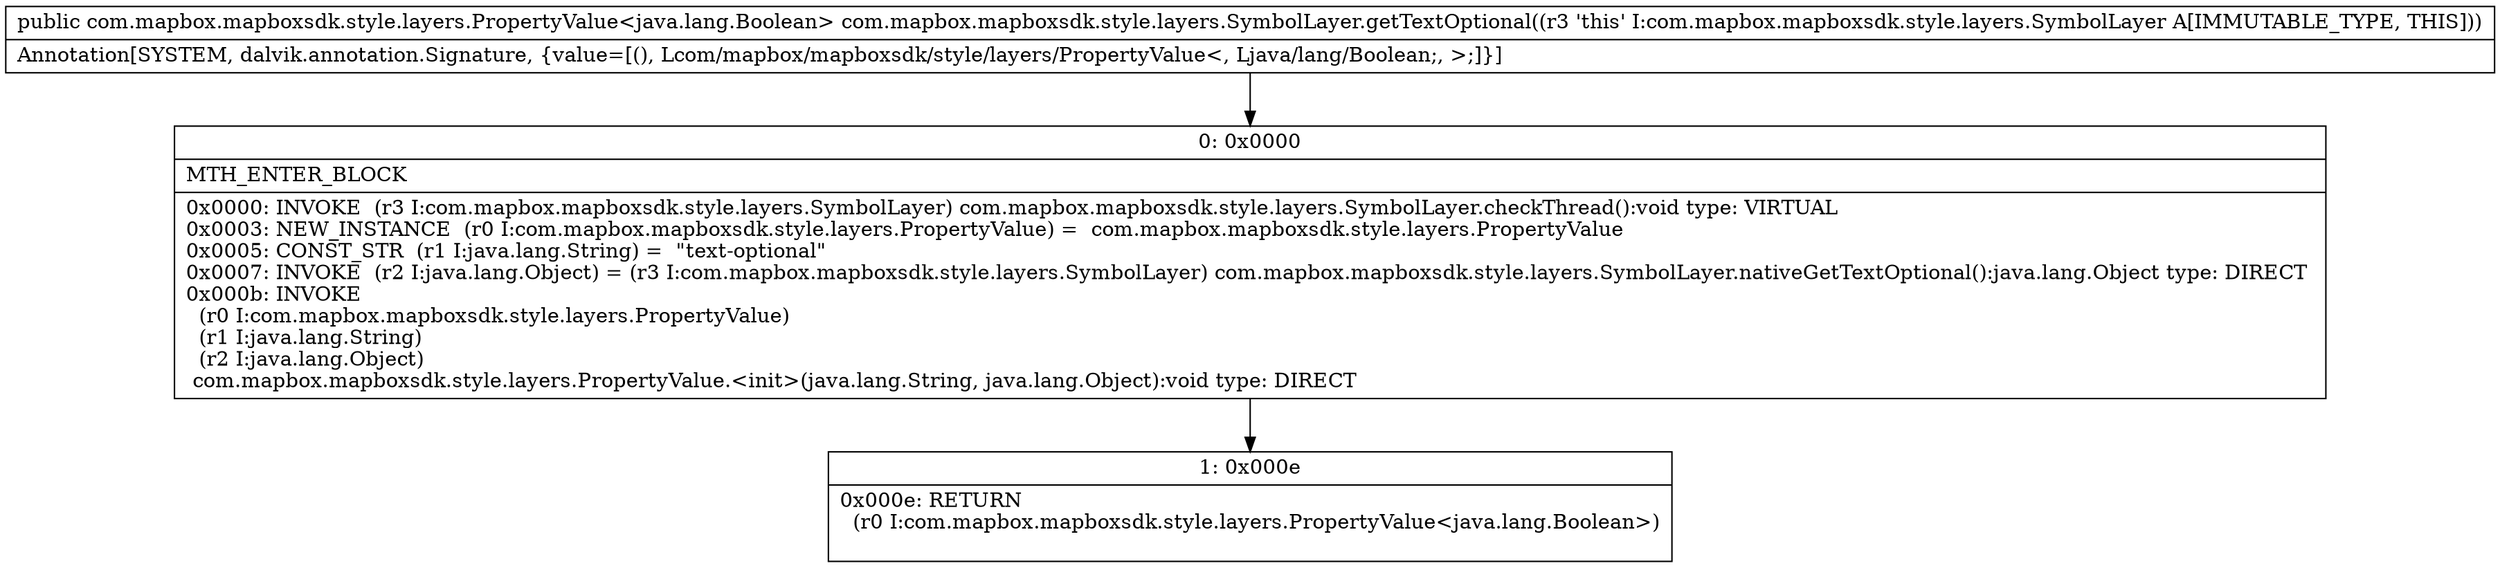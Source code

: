 digraph "CFG forcom.mapbox.mapboxsdk.style.layers.SymbolLayer.getTextOptional()Lcom\/mapbox\/mapboxsdk\/style\/layers\/PropertyValue;" {
Node_0 [shape=record,label="{0\:\ 0x0000|MTH_ENTER_BLOCK\l|0x0000: INVOKE  (r3 I:com.mapbox.mapboxsdk.style.layers.SymbolLayer) com.mapbox.mapboxsdk.style.layers.SymbolLayer.checkThread():void type: VIRTUAL \l0x0003: NEW_INSTANCE  (r0 I:com.mapbox.mapboxsdk.style.layers.PropertyValue) =  com.mapbox.mapboxsdk.style.layers.PropertyValue \l0x0005: CONST_STR  (r1 I:java.lang.String) =  \"text\-optional\" \l0x0007: INVOKE  (r2 I:java.lang.Object) = (r3 I:com.mapbox.mapboxsdk.style.layers.SymbolLayer) com.mapbox.mapboxsdk.style.layers.SymbolLayer.nativeGetTextOptional():java.lang.Object type: DIRECT \l0x000b: INVOKE  \l  (r0 I:com.mapbox.mapboxsdk.style.layers.PropertyValue)\l  (r1 I:java.lang.String)\l  (r2 I:java.lang.Object)\l com.mapbox.mapboxsdk.style.layers.PropertyValue.\<init\>(java.lang.String, java.lang.Object):void type: DIRECT \l}"];
Node_1 [shape=record,label="{1\:\ 0x000e|0x000e: RETURN  \l  (r0 I:com.mapbox.mapboxsdk.style.layers.PropertyValue\<java.lang.Boolean\>)\l \l}"];
MethodNode[shape=record,label="{public com.mapbox.mapboxsdk.style.layers.PropertyValue\<java.lang.Boolean\> com.mapbox.mapboxsdk.style.layers.SymbolLayer.getTextOptional((r3 'this' I:com.mapbox.mapboxsdk.style.layers.SymbolLayer A[IMMUTABLE_TYPE, THIS]))  | Annotation[SYSTEM, dalvik.annotation.Signature, \{value=[(), Lcom\/mapbox\/mapboxsdk\/style\/layers\/PropertyValue\<, Ljava\/lang\/Boolean;, \>;]\}]\l}"];
MethodNode -> Node_0;
Node_0 -> Node_1;
}

